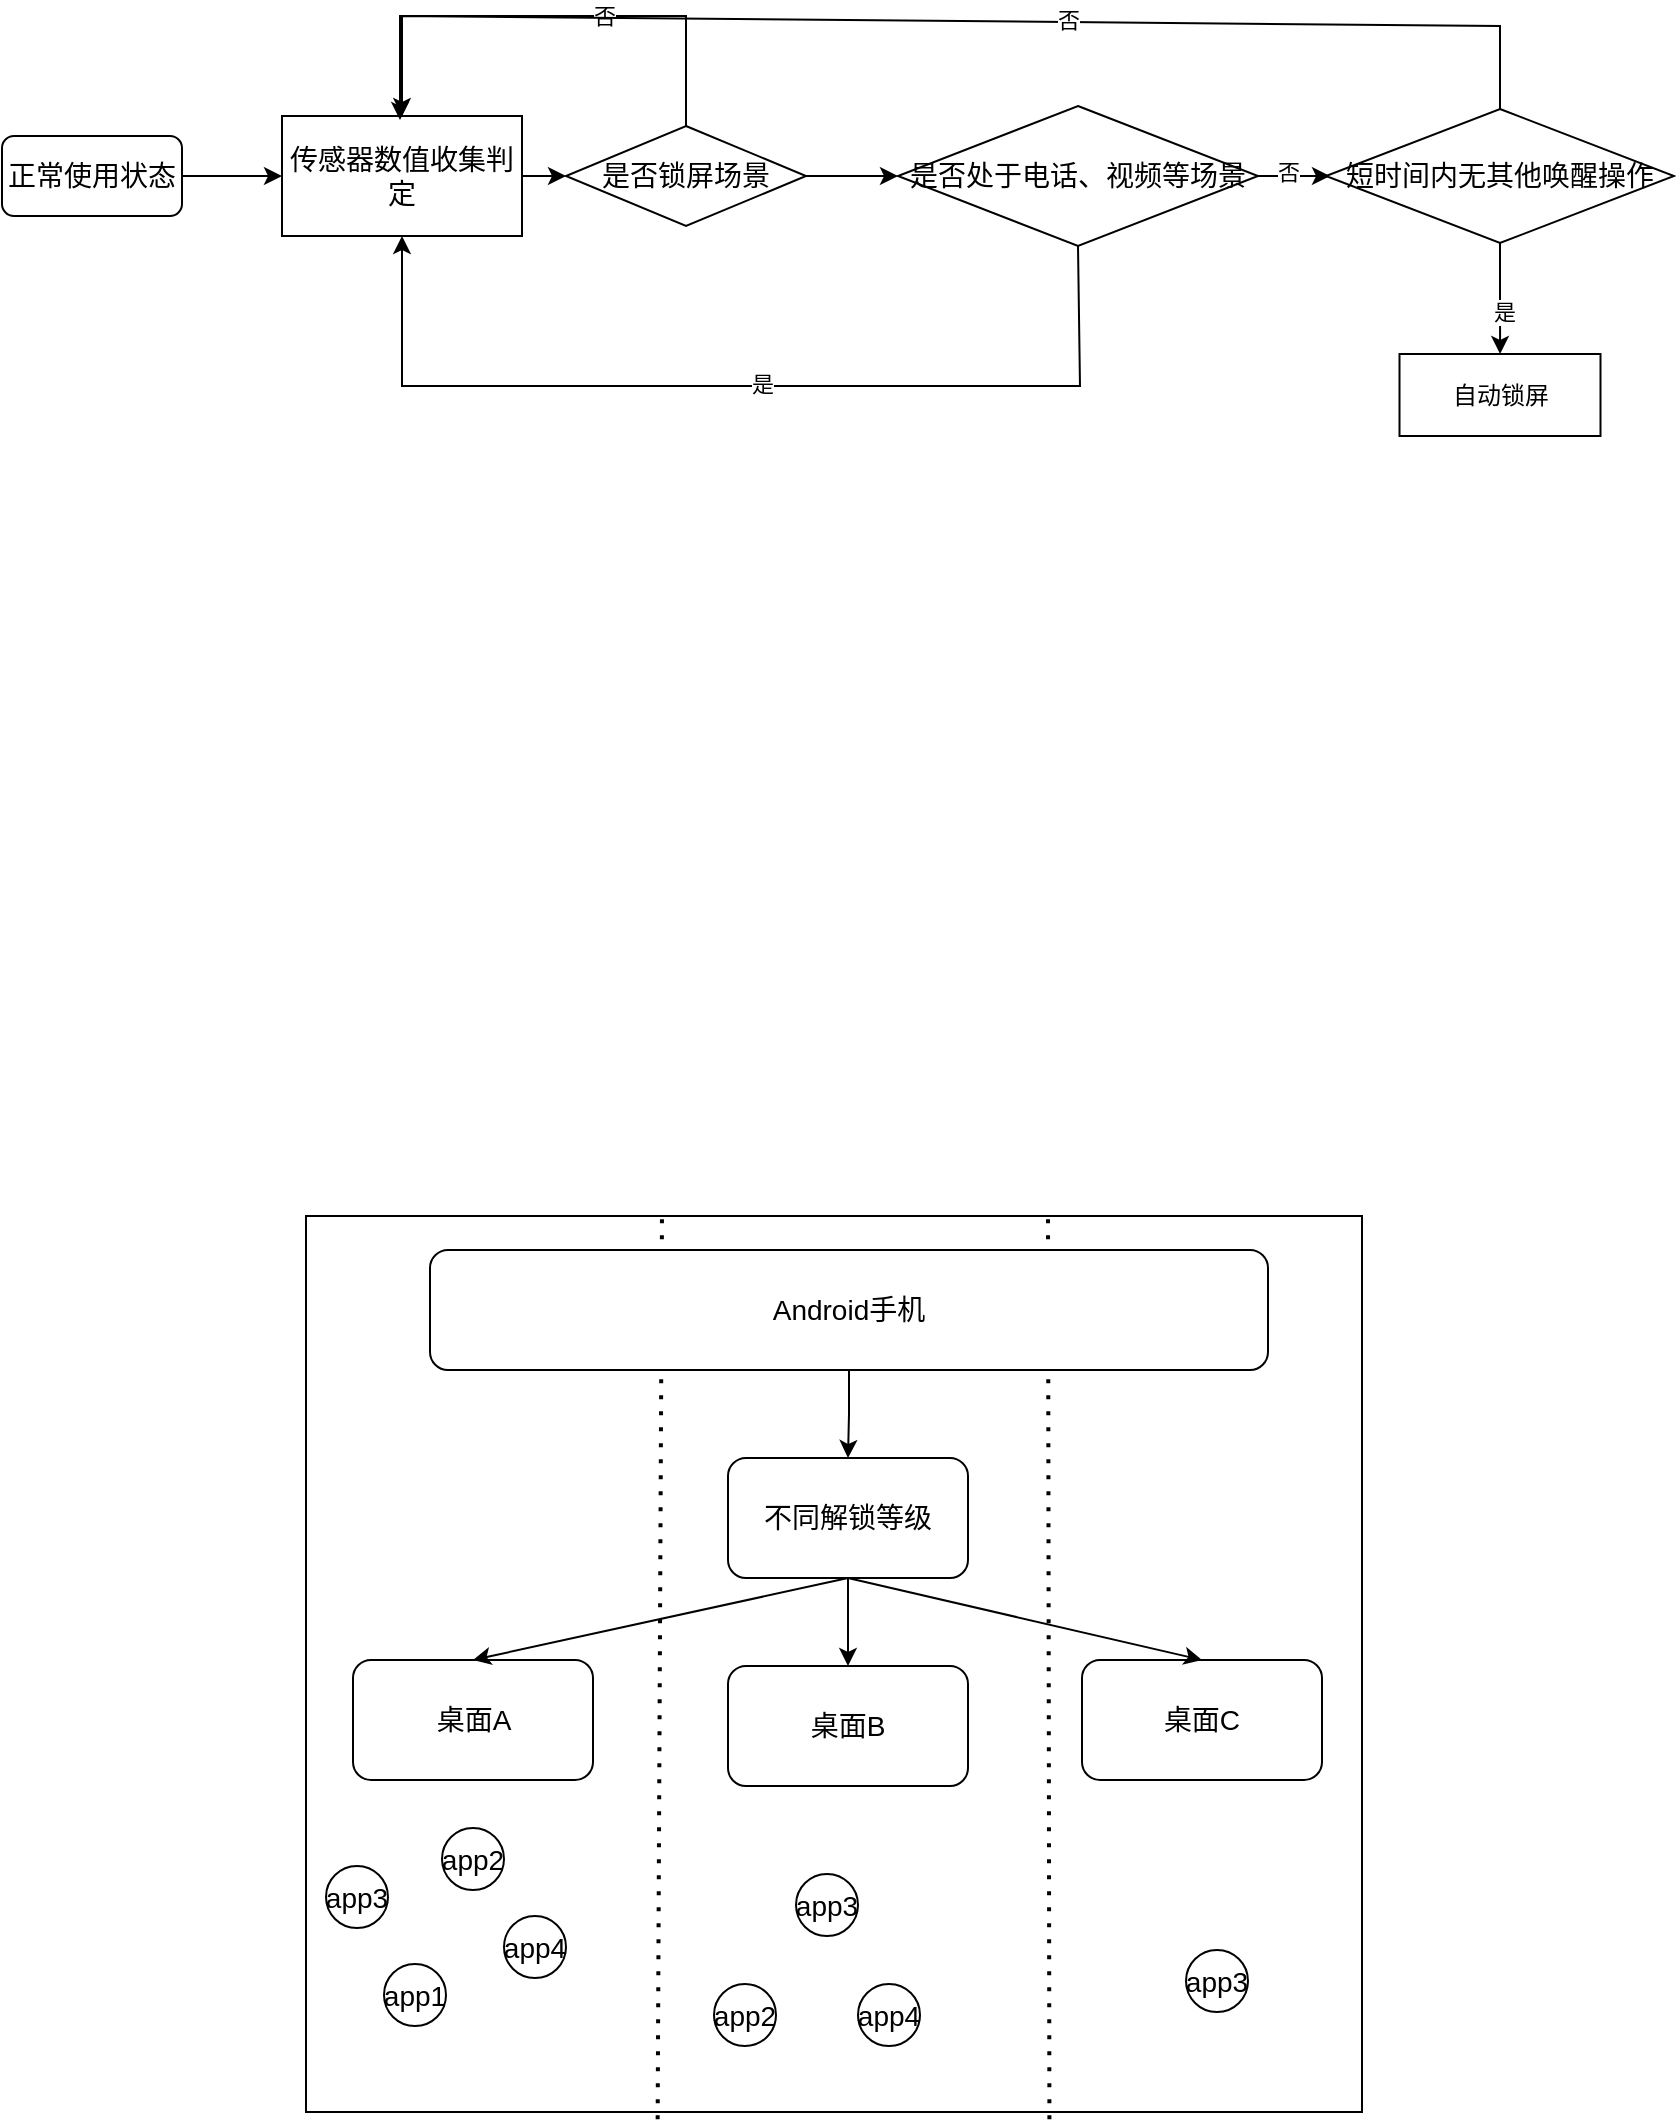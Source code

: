 <mxfile version="15.8.6" type="github">
  <diagram id="taAXaBVE9fwZtH47WA-f" name="Page-1">
    <mxGraphModel dx="1578" dy="603" grid="0" gridSize="10" guides="1" tooltips="1" connect="1" arrows="1" fold="1" page="0" pageScale="1" pageWidth="827" pageHeight="1169" math="0" shadow="0">
      <root>
        <mxCell id="0" />
        <mxCell id="1" parent="0" />
        <mxCell id="PoxByQgQvSBvYP_2PhtO-3" value="正常使用状态" style="rounded=1;whiteSpace=wrap;html=1;fontSize=14;" vertex="1" parent="1">
          <mxGeometry x="-10" y="263" width="90" height="40" as="geometry" />
        </mxCell>
        <mxCell id="PoxByQgQvSBvYP_2PhtO-6" value="" style="endArrow=classic;html=1;rounded=0;entryX=0;entryY=0.5;entryDx=0;entryDy=0;exitX=1;exitY=0.5;exitDx=0;exitDy=0;" edge="1" parent="1" source="PoxByQgQvSBvYP_2PhtO-3">
          <mxGeometry width="50" height="50" relative="1" as="geometry">
            <mxPoint x="60" y="368" as="sourcePoint" />
            <mxPoint x="130" y="283" as="targetPoint" />
          </mxGeometry>
        </mxCell>
        <mxCell id="PoxByQgQvSBvYP_2PhtO-7" value="传感器数值收集判定" style="rounded=0;whiteSpace=wrap;html=1;fontSize=14;" vertex="1" parent="1">
          <mxGeometry x="130" y="253" width="120" height="60" as="geometry" />
        </mxCell>
        <mxCell id="PoxByQgQvSBvYP_2PhtO-25" value="" style="edgeStyle=orthogonalEdgeStyle;rounded=0;orthogonalLoop=1;jettySize=auto;html=1;" edge="1" parent="1" source="PoxByQgQvSBvYP_2PhtO-8" target="PoxByQgQvSBvYP_2PhtO-15">
          <mxGeometry relative="1" as="geometry" />
        </mxCell>
        <mxCell id="PoxByQgQvSBvYP_2PhtO-8" value="是否锁屏场景" style="rhombus;whiteSpace=wrap;html=1;fontSize=14;" vertex="1" parent="1">
          <mxGeometry x="272" y="258" width="120" height="50" as="geometry" />
        </mxCell>
        <mxCell id="PoxByQgQvSBvYP_2PhtO-9" value="" style="endArrow=classic;html=1;rounded=0;entryX=0;entryY=0.5;entryDx=0;entryDy=0;exitX=1;exitY=0.5;exitDx=0;exitDy=0;" edge="1" parent="1" source="PoxByQgQvSBvYP_2PhtO-7" target="PoxByQgQvSBvYP_2PhtO-8">
          <mxGeometry width="50" height="50" relative="1" as="geometry">
            <mxPoint x="200" y="213" as="sourcePoint" />
            <mxPoint x="250" y="163" as="targetPoint" />
          </mxGeometry>
        </mxCell>
        <mxCell id="PoxByQgQvSBvYP_2PhtO-10" value="" style="endArrow=classic;html=1;rounded=0;exitX=0.5;exitY=0;exitDx=0;exitDy=0;entryX=0.5;entryY=0;entryDx=0;entryDy=0;" edge="1" parent="1" source="PoxByQgQvSBvYP_2PhtO-8" target="PoxByQgQvSBvYP_2PhtO-7">
          <mxGeometry width="50" height="50" relative="1" as="geometry">
            <mxPoint x="200" y="213" as="sourcePoint" />
            <mxPoint x="90" y="203" as="targetPoint" />
            <Array as="points">
              <mxPoint x="332" y="203" />
              <mxPoint x="190" y="203" />
            </Array>
          </mxGeometry>
        </mxCell>
        <mxCell id="PoxByQgQvSBvYP_2PhtO-11" value="否" style="edgeLabel;html=1;align=center;verticalAlign=middle;resizable=0;points=[];" vertex="1" connectable="0" parent="PoxByQgQvSBvYP_2PhtO-10">
          <mxGeometry x="-0.223" relative="1" as="geometry">
            <mxPoint as="offset" />
          </mxGeometry>
        </mxCell>
        <mxCell id="PoxByQgQvSBvYP_2PhtO-23" value="" style="edgeStyle=orthogonalEdgeStyle;rounded=0;orthogonalLoop=1;jettySize=auto;html=1;" edge="1" parent="1" source="PoxByQgQvSBvYP_2PhtO-15">
          <mxGeometry relative="1" as="geometry">
            <mxPoint x="654" y="283" as="targetPoint" />
            <Array as="points">
              <mxPoint x="632" y="283" />
              <mxPoint x="632" y="283" />
            </Array>
          </mxGeometry>
        </mxCell>
        <mxCell id="PoxByQgQvSBvYP_2PhtO-34" value="否" style="edgeLabel;html=1;align=center;verticalAlign=middle;resizable=0;points=[];" vertex="1" connectable="0" parent="PoxByQgQvSBvYP_2PhtO-23">
          <mxGeometry x="-0.159" y="2" relative="1" as="geometry">
            <mxPoint as="offset" />
          </mxGeometry>
        </mxCell>
        <mxCell id="PoxByQgQvSBvYP_2PhtO-15" value="是否处于电话、视频等场景" style="rhombus;whiteSpace=wrap;html=1;fontSize=14;" vertex="1" parent="1">
          <mxGeometry x="438" y="248" width="180" height="70" as="geometry" />
        </mxCell>
        <mxCell id="PoxByQgQvSBvYP_2PhtO-32" value="" style="endArrow=classic;html=1;rounded=0;entryX=0.5;entryY=1;entryDx=0;entryDy=0;exitX=0.5;exitY=1;exitDx=0;exitDy=0;" edge="1" parent="1" source="PoxByQgQvSBvYP_2PhtO-15" target="PoxByQgQvSBvYP_2PhtO-7">
          <mxGeometry width="50" height="50" relative="1" as="geometry">
            <mxPoint x="502" y="437" as="sourcePoint" />
            <mxPoint x="422" y="383" as="targetPoint" />
            <Array as="points">
              <mxPoint x="529" y="388" />
              <mxPoint x="190" y="388" />
            </Array>
          </mxGeometry>
        </mxCell>
        <mxCell id="PoxByQgQvSBvYP_2PhtO-33" value="是" style="edgeLabel;html=1;align=center;verticalAlign=middle;resizable=0;points=[];" vertex="1" connectable="0" parent="PoxByQgQvSBvYP_2PhtO-32">
          <mxGeometry x="-0.054" y="-1" relative="1" as="geometry">
            <mxPoint as="offset" />
          </mxGeometry>
        </mxCell>
        <mxCell id="PoxByQgQvSBvYP_2PhtO-44" value="" style="edgeStyle=orthogonalEdgeStyle;rounded=0;orthogonalLoop=1;jettySize=auto;html=1;" edge="1" parent="1" source="PoxByQgQvSBvYP_2PhtO-40" target="PoxByQgQvSBvYP_2PhtO-43">
          <mxGeometry relative="1" as="geometry" />
        </mxCell>
        <mxCell id="PoxByQgQvSBvYP_2PhtO-45" value="是" style="edgeLabel;html=1;align=center;verticalAlign=middle;resizable=0;points=[];" vertex="1" connectable="0" parent="PoxByQgQvSBvYP_2PhtO-44">
          <mxGeometry x="0.217" y="2" relative="1" as="geometry">
            <mxPoint as="offset" />
          </mxGeometry>
        </mxCell>
        <mxCell id="PoxByQgQvSBvYP_2PhtO-40" value="&lt;span style=&quot;font-size: 14px;&quot;&gt;短时间内无其他唤醒操作&lt;/span&gt;" style="rhombus;whiteSpace=wrap;html=1;fontSize=14;" vertex="1" parent="1">
          <mxGeometry x="652" y="249.5" width="174" height="67" as="geometry" />
        </mxCell>
        <mxCell id="PoxByQgQvSBvYP_2PhtO-41" value="" style="endArrow=classic;html=1;rounded=0;exitX=0.5;exitY=0;exitDx=0;exitDy=0;" edge="1" parent="1" source="PoxByQgQvSBvYP_2PhtO-40">
          <mxGeometry width="50" height="50" relative="1" as="geometry">
            <mxPoint x="434" y="447" as="sourcePoint" />
            <mxPoint x="189" y="255" as="targetPoint" />
            <Array as="points">
              <mxPoint x="739" y="208" />
              <mxPoint x="189" y="203" />
            </Array>
          </mxGeometry>
        </mxCell>
        <mxCell id="PoxByQgQvSBvYP_2PhtO-42" value="否" style="edgeLabel;html=1;align=center;verticalAlign=middle;resizable=0;points=[];" vertex="1" connectable="0" parent="PoxByQgQvSBvYP_2PhtO-41">
          <mxGeometry x="-0.198" y="-1" relative="1" as="geometry">
            <mxPoint as="offset" />
          </mxGeometry>
        </mxCell>
        <mxCell id="PoxByQgQvSBvYP_2PhtO-43" value="自动锁屏" style="whiteSpace=wrap;html=1;" vertex="1" parent="1">
          <mxGeometry x="688.75" y="372" width="100.5" height="41" as="geometry" />
        </mxCell>
        <mxCell id="PoxByQgQvSBvYP_2PhtO-46" value="" style="rounded=0;whiteSpace=wrap;html=1;fontSize=14;" vertex="1" parent="1">
          <mxGeometry x="142" y="803" width="528" height="448" as="geometry" />
        </mxCell>
        <mxCell id="PoxByQgQvSBvYP_2PhtO-47" value="桌面A" style="rounded=1;whiteSpace=wrap;html=1;fontSize=14;" vertex="1" parent="1">
          <mxGeometry x="165.5" y="1025" width="120" height="60" as="geometry" />
        </mxCell>
        <mxCell id="PoxByQgQvSBvYP_2PhtO-48" value="桌面B" style="rounded=1;whiteSpace=wrap;html=1;fontSize=14;" vertex="1" parent="1">
          <mxGeometry x="353" y="1028" width="120" height="60" as="geometry" />
        </mxCell>
        <mxCell id="PoxByQgQvSBvYP_2PhtO-49" value="桌面C" style="rounded=1;whiteSpace=wrap;html=1;fontSize=14;" vertex="1" parent="1">
          <mxGeometry x="530" y="1025" width="120" height="60" as="geometry" />
        </mxCell>
        <mxCell id="PoxByQgQvSBvYP_2PhtO-50" value="" style="endArrow=none;dashed=1;html=1;dashPattern=1 3;strokeWidth=2;rounded=0;fontSize=14;entryX=0.303;entryY=0.004;entryDx=0;entryDy=0;entryPerimeter=0;exitX=0.333;exitY=1.008;exitDx=0;exitDy=0;exitPerimeter=0;" edge="1" parent="1" source="PoxByQgQvSBvYP_2PhtO-46">
          <mxGeometry width="50" height="50" relative="1" as="geometry">
            <mxPoint x="320" y="1144" as="sourcePoint" />
            <mxPoint x="319.984" y="804.352" as="targetPoint" />
          </mxGeometry>
        </mxCell>
        <mxCell id="PoxByQgQvSBvYP_2PhtO-51" value="" style="endArrow=none;dashed=1;html=1;dashPattern=1 3;strokeWidth=2;rounded=0;fontSize=14;entryX=0.303;entryY=0.004;entryDx=0;entryDy=0;entryPerimeter=0;exitX=0.704;exitY=1.008;exitDx=0;exitDy=0;exitPerimeter=0;" edge="1" parent="1" source="PoxByQgQvSBvYP_2PhtO-46">
          <mxGeometry width="50" height="50" relative="1" as="geometry">
            <mxPoint x="513" y="1246" as="sourcePoint" />
            <mxPoint x="513.004" y="803.002" as="targetPoint" />
          </mxGeometry>
        </mxCell>
        <mxCell id="PoxByQgQvSBvYP_2PhtO-52" value="不同解锁等级" style="rounded=1;whiteSpace=wrap;html=1;fontSize=14;" vertex="1" parent="1">
          <mxGeometry x="353" y="924" width="120" height="60" as="geometry" />
        </mxCell>
        <mxCell id="PoxByQgQvSBvYP_2PhtO-53" value="" style="endArrow=classic;html=1;rounded=0;fontSize=14;exitX=0.5;exitY=1;exitDx=0;exitDy=0;entryX=0.5;entryY=0;entryDx=0;entryDy=0;" edge="1" parent="1" source="PoxByQgQvSBvYP_2PhtO-52" target="PoxByQgQvSBvYP_2PhtO-47">
          <mxGeometry width="50" height="50" relative="1" as="geometry">
            <mxPoint x="333" y="1040" as="sourcePoint" />
            <mxPoint x="383" y="990" as="targetPoint" />
          </mxGeometry>
        </mxCell>
        <mxCell id="PoxByQgQvSBvYP_2PhtO-54" value="" style="endArrow=classic;html=1;rounded=0;fontSize=14;exitX=0.5;exitY=1;exitDx=0;exitDy=0;" edge="1" parent="1" source="PoxByQgQvSBvYP_2PhtO-52" target="PoxByQgQvSBvYP_2PhtO-48">
          <mxGeometry width="50" height="50" relative="1" as="geometry">
            <mxPoint x="423" y="888" as="sourcePoint" />
            <mxPoint x="242" y="941" as="targetPoint" />
          </mxGeometry>
        </mxCell>
        <mxCell id="PoxByQgQvSBvYP_2PhtO-55" value="" style="endArrow=classic;html=1;rounded=0;fontSize=14;exitX=0.5;exitY=1;exitDx=0;exitDy=0;entryX=0.5;entryY=0;entryDx=0;entryDy=0;" edge="1" parent="1" source="PoxByQgQvSBvYP_2PhtO-52" target="PoxByQgQvSBvYP_2PhtO-49">
          <mxGeometry width="50" height="50" relative="1" as="geometry">
            <mxPoint x="423" y="888" as="sourcePoint" />
            <mxPoint x="423" y="941" as="targetPoint" />
          </mxGeometry>
        </mxCell>
        <mxCell id="PoxByQgQvSBvYP_2PhtO-56" value="app3" style="ellipse;whiteSpace=wrap;html=1;aspect=fixed;fontSize=14;" vertex="1" parent="1">
          <mxGeometry x="387" y="1132" width="31" height="31" as="geometry" />
        </mxCell>
        <mxCell id="PoxByQgQvSBvYP_2PhtO-57" value="app1" style="ellipse;whiteSpace=wrap;html=1;aspect=fixed;fontSize=14;" vertex="1" parent="1">
          <mxGeometry x="181" y="1177" width="31" height="31" as="geometry" />
        </mxCell>
        <mxCell id="PoxByQgQvSBvYP_2PhtO-58" value="app3" style="ellipse;whiteSpace=wrap;html=1;aspect=fixed;fontSize=14;" vertex="1" parent="1">
          <mxGeometry x="152" y="1128" width="31" height="31" as="geometry" />
        </mxCell>
        <mxCell id="PoxByQgQvSBvYP_2PhtO-59" value="app4" style="ellipse;whiteSpace=wrap;html=1;aspect=fixed;fontSize=14;" vertex="1" parent="1">
          <mxGeometry x="241" y="1153" width="31" height="31" as="geometry" />
        </mxCell>
        <mxCell id="PoxByQgQvSBvYP_2PhtO-60" value="app2" style="ellipse;whiteSpace=wrap;html=1;aspect=fixed;fontSize=14;" vertex="1" parent="1">
          <mxGeometry x="210" y="1109" width="31" height="31" as="geometry" />
        </mxCell>
        <mxCell id="PoxByQgQvSBvYP_2PhtO-64" value="app2" style="ellipse;whiteSpace=wrap;html=1;aspect=fixed;fontSize=14;" vertex="1" parent="1">
          <mxGeometry x="346" y="1187" width="31" height="31" as="geometry" />
        </mxCell>
        <mxCell id="PoxByQgQvSBvYP_2PhtO-65" value="app4" style="ellipse;whiteSpace=wrap;html=1;aspect=fixed;fontSize=14;" vertex="1" parent="1">
          <mxGeometry x="418" y="1187" width="31" height="31" as="geometry" />
        </mxCell>
        <mxCell id="PoxByQgQvSBvYP_2PhtO-66" value="app3" style="ellipse;whiteSpace=wrap;html=1;aspect=fixed;fontSize=14;" vertex="1" parent="1">
          <mxGeometry x="582" y="1170" width="31" height="31" as="geometry" />
        </mxCell>
        <mxCell id="PoxByQgQvSBvYP_2PhtO-71" value="" style="edgeStyle=orthogonalEdgeStyle;rounded=0;orthogonalLoop=1;jettySize=auto;html=1;fontSize=14;" edge="1" parent="1" source="PoxByQgQvSBvYP_2PhtO-70" target="PoxByQgQvSBvYP_2PhtO-52">
          <mxGeometry relative="1" as="geometry" />
        </mxCell>
        <mxCell id="PoxByQgQvSBvYP_2PhtO-70" value="Android手机" style="rounded=1;whiteSpace=wrap;html=1;fontSize=14;" vertex="1" parent="1">
          <mxGeometry x="204" y="820" width="419" height="60" as="geometry" />
        </mxCell>
      </root>
    </mxGraphModel>
  </diagram>
</mxfile>
